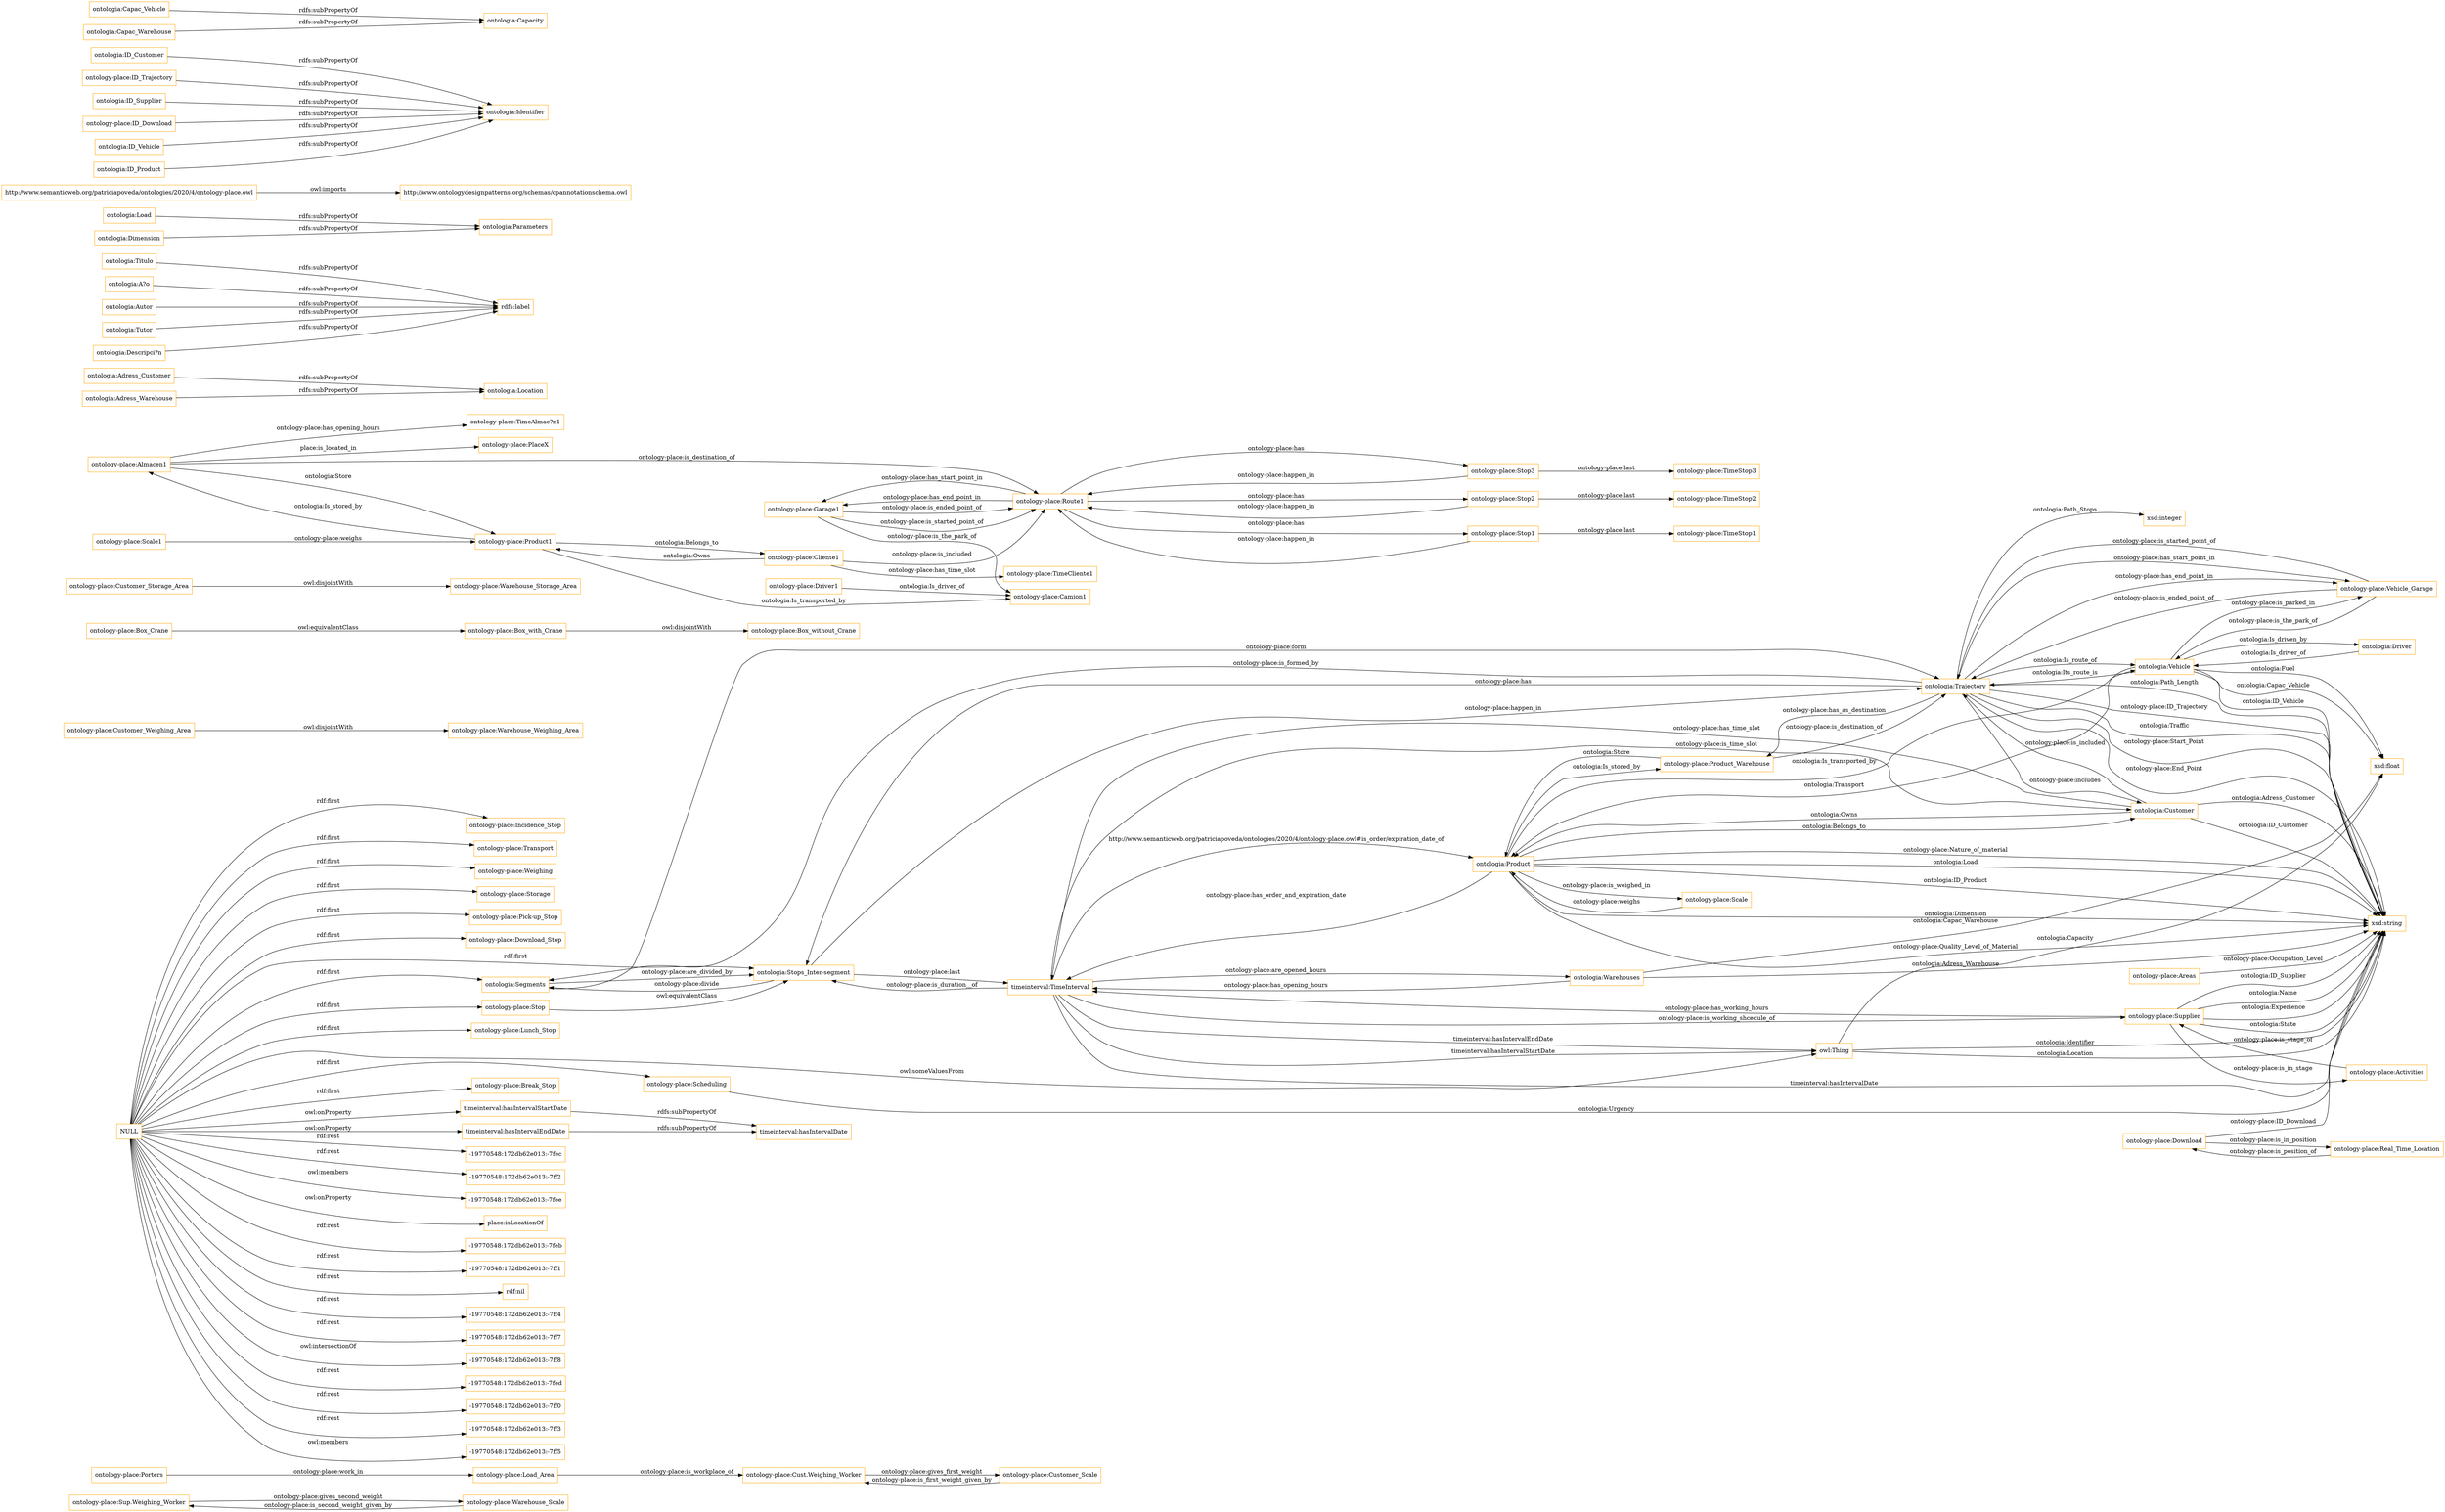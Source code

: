 digraph ar2dtool_diagram { 
rankdir=LR;
size="1501"
node [shape = rectangle, color="orange"]; "ontology-place:Sup.Weighing_Worker" "ontology-place:Porters" "ontology-place:Incidence_Stop" "ontologia:Driver" "ontology-place:Product_Warehouse" "ontology-place:Transport" "ontology-place:Weighing" "ontology-place:Storage" "ontology-place:Load_Area" "ontologia:Warehouses" "timeinterval:TimeInterval" "ontology-place:Warehouse_Weighing_Area" "ontology-place:Pick-up_Stop" "ontology-place:Download_Stop" "ontologia:Segments" "ontologia:Stops_Inter-segment" "ontology-place:Scheduling" "ontology-place:Download" "ontology-place:Cust.Weighing_Worker" "ontologia:Product" "ontology-place:Areas" "ontology-place:Box_without_Crane" "ontology-place:Customer_Scale" "ontology-place:Customer_Weighing_Area" "ontology-place:Real_Time_Location" "ontology-place:Warehouse_Storage_Area" "ontologia:Customer" "ontology-place:Scale" "ontology-place:Lunch_Stop" "ontology-place:Supplier" "ontology-place:Customer_Storage_Area" "ontology-place:Activities" "ontology-place:Warehouse_Scale" "ontology-place:Stop" "ontology-place:Box_with_Crane" "owl:Thing" "ontology-place:Break_Stop" "ontology-place:Vehicle_Garage" "ontologia:Trajectory" "ontologia:Vehicle" "ontology-place:Box_Crane" ; /*classes style*/
	"timeinterval:hasIntervalStartDate" -> "timeinterval:hasIntervalDate" [ label = "rdfs:subPropertyOf" ];
	"ontology-place:Driver1" -> "ontology-place:Camion1" [ label = "ontologia:Is_driver_of" ];
	"ontology-place:Customer_Storage_Area" -> "ontology-place:Warehouse_Storage_Area" [ label = "owl:disjointWith" ];
	"ontologia:Adress_Customer" -> "ontologia:Location" [ label = "rdfs:subPropertyOf" ];
	"ontologia:Titulo" -> "rdfs:label" [ label = "rdfs:subPropertyOf" ];
	"ontology-place:Route1" -> "ontology-place:Stop3" [ label = "ontology-place:has" ];
	"ontology-place:Route1" -> "ontology-place:Stop2" [ label = "ontology-place:has" ];
	"ontology-place:Route1" -> "ontology-place:Stop1" [ label = "ontology-place:has" ];
	"ontology-place:Route1" -> "ontology-place:Garage1" [ label = "ontology-place:has_start_point_in" ];
	"ontology-place:Route1" -> "ontology-place:Garage1" [ label = "ontology-place:has_end_point_in" ];
	"ontology-place:Box_Crane" -> "ontology-place:Box_with_Crane" [ label = "owl:equivalentClass" ];
	"ontology-place:Almacen1" -> "ontology-place:Product1" [ label = "ontologia:Store" ];
	"ontology-place:Almacen1" -> "ontology-place:Route1" [ label = "ontology-place:is_destination_of" ];
	"ontology-place:Almacen1" -> "ontology-place:TimeAlmac?n1" [ label = "ontology-place:has_opening_hours" ];
	"ontology-place:Almacen1" -> "ontology-place:PlaceX" [ label = "place:is_located_in" ];
	"ontologia:Adress_Warehouse" -> "ontologia:Location" [ label = "rdfs:subPropertyOf" ];
	"ontologia:Load" -> "ontologia:Parameters" [ label = "rdfs:subPropertyOf" ];
	"ontologia:Dimension" -> "ontologia:Parameters" [ label = "rdfs:subPropertyOf" ];
	"timeinterval:hasIntervalEndDate" -> "timeinterval:hasIntervalDate" [ label = "rdfs:subPropertyOf" ];
	"http://www.semanticweb.org/patriciapoveda/ontologies/2020/4/ontology-place.owl" -> "http://www.ontologydesignpatterns.org/schemas/cpannotationschema.owl" [ label = "owl:imports" ];
	"ontology-place:Stop" -> "ontologia:Stops_Inter-segment" [ label = "owl:equivalentClass" ];
	"ontology-place:Scale1" -> "ontology-place:Product1" [ label = "ontology-place:weighs" ];
	"ontology-place:Stop3" -> "ontology-place:TimeStop3" [ label = "ontology-place:last" ];
	"ontology-place:Stop3" -> "ontology-place:Route1" [ label = "ontology-place:happen_in" ];
	"ontologia:ID_Customer" -> "ontologia:Identifier" [ label = "rdfs:subPropertyOf" ];
	"ontology-place:ID_Trajectory" -> "ontologia:Identifier" [ label = "rdfs:subPropertyOf" ];
	"ontologia:ID_Supplier" -> "ontologia:Identifier" [ label = "rdfs:subPropertyOf" ];
	"NULL" -> "ontologia:Segments" [ label = "rdf:first" ];
	"NULL" -> "ontology-place:Scheduling" [ label = "rdf:first" ];
	"NULL" -> "ontology-place:Lunch_Stop" [ label = "rdf:first" ];
	"NULL" -> "ontology-place:Weighing" [ label = "rdf:first" ];
	"NULL" -> "-19770548:172db62e013:-7fec" [ label = "rdf:rest" ];
	"NULL" -> "-19770548:172db62e013:-7ff2" [ label = "rdf:rest" ];
	"NULL" -> "ontology-place:Storage" [ label = "rdf:first" ];
	"NULL" -> "ontology-place:Break_Stop" [ label = "rdf:first" ];
	"NULL" -> "-19770548:172db62e013:-7fee" [ label = "owl:members" ];
	"NULL" -> "ontology-place:Download_Stop" [ label = "rdf:first" ];
	"NULL" -> "ontology-place:Incidence_Stop" [ label = "rdf:first" ];
	"NULL" -> "place:isLocationOf" [ label = "owl:onProperty" ];
	"NULL" -> "-19770548:172db62e013:-7feb" [ label = "rdf:rest" ];
	"NULL" -> "timeinterval:hasIntervalStartDate" [ label = "owl:onProperty" ];
	"NULL" -> "-19770548:172db62e013:-7ff1" [ label = "rdf:rest" ];
	"NULL" -> "rdf:nil" [ label = "rdf:rest" ];
	"NULL" -> "-19770548:172db62e013:-7ff4" [ label = "rdf:rest" ];
	"NULL" -> "-19770548:172db62e013:-7ff7" [ label = "rdf:rest" ];
	"NULL" -> "owl:Thing" [ label = "owl:someValuesFrom" ];
	"NULL" -> "-19770548:172db62e013:-7ff8" [ label = "owl:intersectionOf" ];
	"NULL" -> "ontology-place:Stop" [ label = "rdf:first" ];
	"NULL" -> "timeinterval:hasIntervalEndDate" [ label = "owl:onProperty" ];
	"NULL" -> "ontology-place:Pick-up_Stop" [ label = "rdf:first" ];
	"NULL" -> "ontologia:Stops_Inter-segment" [ label = "rdf:first" ];
	"NULL" -> "ontology-place:Transport" [ label = "rdf:first" ];
	"NULL" -> "-19770548:172db62e013:-7fed" [ label = "rdf:rest" ];
	"NULL" -> "-19770548:172db62e013:-7ff0" [ label = "rdf:rest" ];
	"NULL" -> "-19770548:172db62e013:-7ff3" [ label = "rdf:rest" ];
	"NULL" -> "-19770548:172db62e013:-7ff5" [ label = "owl:members" ];
	"ontology-place:Customer_Weighing_Area" -> "ontology-place:Warehouse_Weighing_Area" [ label = "owl:disjointWith" ];
	"ontology-place:ID_Download" -> "ontologia:Identifier" [ label = "rdfs:subPropertyOf" ];
	"ontology-place:Box_with_Crane" -> "ontology-place:Box_without_Crane" [ label = "owl:disjointWith" ];
	"ontology-place:Stop2" -> "ontology-place:TimeStop2" [ label = "ontology-place:last" ];
	"ontology-place:Stop2" -> "ontology-place:Route1" [ label = "ontology-place:happen_in" ];
	"ontologia:ID_Vehicle" -> "ontologia:Identifier" [ label = "rdfs:subPropertyOf" ];
	"ontology-place:Garage1" -> "ontology-place:Camion1" [ label = "ontology-place:is_the_park_of" ];
	"ontology-place:Garage1" -> "ontology-place:Route1" [ label = "ontology-place:is_started_point_of" ];
	"ontology-place:Garage1" -> "ontology-place:Route1" [ label = "ontology-place:is_ended_point_of" ];
	"ontologia:A?o" -> "rdfs:label" [ label = "rdfs:subPropertyOf" ];
	"ontology-place:Stop1" -> "ontology-place:TimeStop1" [ label = "ontology-place:last" ];
	"ontology-place:Stop1" -> "ontology-place:Route1" [ label = "ontology-place:happen_in" ];
	"ontologia:Capac_Vehicle" -> "ontologia:Capacity" [ label = "rdfs:subPropertyOf" ];
	"ontologia:Autor" -> "rdfs:label" [ label = "rdfs:subPropertyOf" ];
	"ontologia:Tutor" -> "rdfs:label" [ label = "rdfs:subPropertyOf" ];
	"ontology-place:Product1" -> "ontology-place:Almacen1" [ label = "ontologia:Is_stored_by" ];
	"ontology-place:Product1" -> "ontology-place:Camion1" [ label = "ontologia:Is_transported_by" ];
	"ontology-place:Product1" -> "ontology-place:Cliente1" [ label = "ontologia:Belongs_to" ];
	"ontologia:Descripci?n" -> "rdfs:label" [ label = "rdfs:subPropertyOf" ];
	"ontologia:ID_Product" -> "ontologia:Identifier" [ label = "rdfs:subPropertyOf" ];
	"ontology-place:Cliente1" -> "ontology-place:Product1" [ label = "ontologia:Owns" ];
	"ontology-place:Cliente1" -> "ontology-place:Route1" [ label = "ontology-place:is_included" ];
	"ontology-place:Cliente1" -> "ontology-place:TimeCliente1" [ label = "ontology-place:has_time_slot" ];
	"ontologia:Capac_Warehouse" -> "ontologia:Capacity" [ label = "rdfs:subPropertyOf" ];
	"ontologia:Vehicle" -> "ontology-place:Vehicle_Garage" [ label = "ontology-place:is_parked_in" ];
	"ontologia:Trajectory" -> "ontologia:Vehicle" [ label = "ontologia:Is_route_of" ];
	"ontologia:Trajectory" -> "ontology-place:Vehicle_Garage" [ label = "ontology-place:has_start_point_in" ];
	"ontologia:Product" -> "ontology-place:Product_Warehouse" [ label = "ontologia:Is_stored_by" ];
	"ontology-place:Scale" -> "ontologia:Product" [ label = "ontology-place:weighs" ];
	"ontologia:Vehicle" -> "ontologia:Trajectory" [ label = "ontologia:Its_route_is" ];
	"timeinterval:TimeInterval" -> "ontologia:Customer" [ label = "ontology-place:is_time_slot" ];
	"timeinterval:TimeInterval" -> "ontologia:Warehouses" [ label = "ontology-place:are_opened_hours" ];
	"ontology-place:Supplier" -> "timeinterval:TimeInterval" [ label = "ontology-place:has_working_hours" ];
	"timeinterval:TimeInterval" -> "owl:Thing" [ label = "timeinterval:hasIntervalStartDate" ];
	"ontologia:Vehicle" -> "xsd:float" [ label = "ontologia:Fuel" ];
	"timeinterval:TimeInterval" -> "owl:Thing" [ label = "timeinterval:hasIntervalEndDate" ];
	"ontologia:Trajectory" -> "xsd:integer" [ label = "ontologia:Path_Stops" ];
	"ontologia:Segments" -> "ontologia:Trajectory" [ label = "ontology-place:form" ];
	"timeinterval:TimeInterval" -> "ontologia:Stops_Inter-segment" [ label = "ontology-place:is_duration__of" ];
	"ontology-place:Product_Warehouse" -> "ontologia:Product" [ label = "ontologia:Store" ];
	"ontologia:Warehouses" -> "timeinterval:TimeInterval" [ label = "ontology-place:has_opening_hours" ];
	"ontology-place:Vehicle_Garage" -> "ontologia:Trajectory" [ label = "ontology-place:is_ended_point_of" ];
	"ontology-place:Supplier" -> "xsd:string" [ label = "ontologia:Experience" ];
	"ontologia:Product" -> "xsd:string" [ label = "ontologia:Dimension" ];
	"ontologia:Product" -> "ontologia:Customer" [ label = "ontologia:Belongs_to" ];
	"timeinterval:TimeInterval" -> "xsd:string" [ label = "timeinterval:hasIntervalDate" ];
	"ontology-place:Sup.Weighing_Worker" -> "ontology-place:Warehouse_Scale" [ label = "ontology-place:gives_second_weight" ];
	"ontologia:Customer" -> "xsd:string" [ label = "ontologia:ID_Customer" ];
	"ontologia:Trajectory" -> "xsd:string" [ label = "ontologia:Path_Length" ];
	"owl:Thing" -> "xsd:string" [ label = "ontologia:Location" ];
	"ontology-place:Areas" -> "xsd:string" [ label = "ontology-place:Occupation_Level" ];
	"ontologia:Trajectory" -> "xsd:string" [ label = "ontology-place:ID_Trajectory" ];
	"ontologia:Product" -> "ontologia:Vehicle" [ label = "ontologia:Is_transported_by" ];
	"timeinterval:TimeInterval" -> "ontology-place:Supplier" [ label = "ontology-place:is_working_shcedule_of" ];
	"ontologia:Stops_Inter-segment" -> "ontologia:Trajectory" [ label = "ontology-place:happen_in" ];
	"ontologia:Vehicle" -> "xsd:float" [ label = "ontologia:Capac_Vehicle" ];
	"ontologia:Segments" -> "ontologia:Stops_Inter-segment" [ label = "ontology-place:are_divided_by" ];
	"ontologia:Customer" -> "timeinterval:TimeInterval" [ label = "ontology-place:has_time_slot" ];
	"ontologia:Trajectory" -> "ontologia:Segments" [ label = "ontology-place:is_formed_by" ];
	"ontologia:Customer" -> "xsd:string" [ label = "ontologia:Adress_Customer" ];
	"ontologia:Customer" -> "ontologia:Product" [ label = "ontologia:Owns" ];
	"ontologia:Trajectory" -> "ontologia:Stops_Inter-segment" [ label = "ontology-place:has" ];
	"ontology-place:Download" -> "ontology-place:Real_Time_Location" [ label = "ontology-place:is_in_position" ];
	"ontology-place:Warehouse_Scale" -> "ontology-place:Sup.Weighing_Worker" [ label = "ontology-place:is_second_weight_given_by" ];
	"ontology-place:Vehicle_Garage" -> "ontologia:Vehicle" [ label = "ontology-place:is_the_park_of" ];
	"ontology-place:Supplier" -> "xsd:string" [ label = "ontologia:State" ];
	"ontology-place:Supplier" -> "xsd:string" [ label = "ontologia:ID_Supplier" ];
	"ontology-place:Cust.Weighing_Worker" -> "ontology-place:Customer_Scale" [ label = "ontology-place:gives_first_weight" ];
	"ontologia:Trajectory" -> "ontologia:Customer" [ label = "ontology-place:includes" ];
	"owl:Thing" -> "xsd:float" [ label = "ontologia:Capacity" ];
	"ontologia:Trajectory" -> "xsd:string" [ label = "ontologia:Traffic" ];
	"ontology-place:Scheduling" -> "xsd:string" [ label = "ontologia:Urgency" ];
	"ontology-place:Activities" -> "ontology-place:Supplier" [ label = "ontology-place:is_stage_of" ];
	"ontologia:Vehicle" -> "ontologia:Driver" [ label = "ontologia:Is_driven_by" ];
	"ontology-place:Supplier" -> "ontology-place:Activities" [ label = "ontology-place:is_in_stage" ];
	"ontologia:Vehicle" -> "ontologia:Product" [ label = "ontologia:Transport" ];
	"ontology-place:Load_Area" -> "ontology-place:Cust.Weighing_Worker" [ label = "ontology-place:is_workplace_of" ];
	"ontology-place:Product_Warehouse" -> "ontologia:Trajectory" [ label = "ontology-place:is_destination_of" ];
	"ontologia:Stops_Inter-segment" -> "timeinterval:TimeInterval" [ label = "ontology-place:last" ];
	"ontologia:Stops_Inter-segment" -> "ontologia:Segments" [ label = "ontology-place:divide" ];
	"ontology-place:Supplier" -> "xsd:string" [ label = "ontologia:Name" ];
	"ontologia:Customer" -> "ontologia:Trajectory" [ label = "ontology-place:is_included" ];
	"ontologia:Driver" -> "ontologia:Vehicle" [ label = "ontologia:Is_driver_of" ];
	"ontologia:Product" -> "xsd:string" [ label = "ontology-place:Quality_Level_of_Material" ];
	"ontologia:Trajectory" -> "ontology-place:Vehicle_Garage" [ label = "ontology-place:has_end_point_in" ];
	"ontologia:Warehouses" -> "xsd:float" [ label = "ontologia:Capac_Warehouse" ];
	"ontology-place:Real_Time_Location" -> "ontology-place:Download" [ label = "ontology-place:is_position_of" ];
	"ontologia:Product" -> "xsd:string" [ label = "ontology-place:Nature_of_material" ];
	"ontologia:Trajectory" -> "xsd:string" [ label = "ontology-place:Start_Point" ];
	"ontologia:Trajectory" -> "xsd:string" [ label = "ontology-place:End_Point" ];
	"ontologia:Vehicle" -> "xsd:string" [ label = "ontologia:ID_Vehicle" ];
	"ontologia:Product" -> "timeinterval:TimeInterval" [ label = "ontology-place:has_order_and_expiration_date" ];
	"ontologia:Product" -> "ontology-place:Scale" [ label = "ontology-place:is_weighed_in" ];
	"ontologia:Warehouses" -> "xsd:string" [ label = "ontologia:Adress_Warehouse" ];
	"ontologia:Trajectory" -> "ontology-place:Product_Warehouse" [ label = "ontology-place:has_as_destination" ];
	"ontology-place:Download" -> "xsd:string" [ label = "ontology-place:ID_Download" ];
	"ontologia:Product" -> "xsd:string" [ label = "ontologia:Load" ];
	"ontology-place:Vehicle_Garage" -> "ontologia:Trajectory" [ label = "ontology-place:is_started_point_of" ];
	"ontology-place:Porters" -> "ontology-place:Load_Area" [ label = "ontology-place:work_in" ];
	"owl:Thing" -> "xsd:string" [ label = "ontologia:Identifier" ];
	"ontologia:Product" -> "xsd:string" [ label = "ontologia:ID_Product" ];
	"ontology-place:Customer_Scale" -> "ontology-place:Cust.Weighing_Worker" [ label = "ontology-place:is_first_weight_given_by" ];
	"timeinterval:TimeInterval" -> "ontologia:Product" [ label = "http://www.semanticweb.org/patriciapoveda/ontologies/2020/4/ontology-place.owl#is_order/expiration_date_of" ];

}
